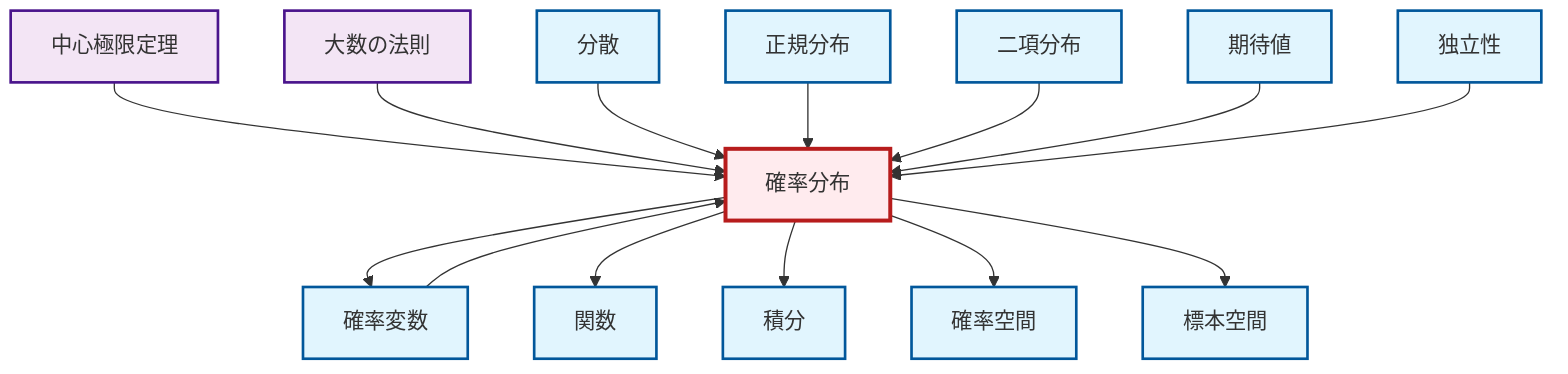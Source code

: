 graph TD
    classDef definition fill:#e1f5fe,stroke:#01579b,stroke-width:2px
    classDef theorem fill:#f3e5f5,stroke:#4a148c,stroke-width:2px
    classDef axiom fill:#fff3e0,stroke:#e65100,stroke-width:2px
    classDef example fill:#e8f5e9,stroke:#1b5e20,stroke-width:2px
    classDef current fill:#ffebee,stroke:#b71c1c,stroke-width:3px
    def-integral["積分"]:::definition
    def-probability-space["確率空間"]:::definition
    def-expectation["期待値"]:::definition
    def-function["関数"]:::definition
    def-independence["独立性"]:::definition
    thm-law-of-large-numbers["大数の法則"]:::theorem
    def-variance["分散"]:::definition
    def-probability-distribution["確率分布"]:::definition
    def-normal-distribution["正規分布"]:::definition
    thm-central-limit["中心極限定理"]:::theorem
    def-sample-space["標本空間"]:::definition
    def-binomial-distribution["二項分布"]:::definition
    def-random-variable["確率変数"]:::definition
    def-probability-distribution --> def-random-variable
    thm-central-limit --> def-probability-distribution
    thm-law-of-large-numbers --> def-probability-distribution
    def-probability-distribution --> def-function
    def-variance --> def-probability-distribution
    def-probability-distribution --> def-integral
    def-probability-distribution --> def-probability-space
    def-normal-distribution --> def-probability-distribution
    def-probability-distribution --> def-sample-space
    def-binomial-distribution --> def-probability-distribution
    def-expectation --> def-probability-distribution
    def-random-variable --> def-probability-distribution
    def-independence --> def-probability-distribution
    class def-probability-distribution current